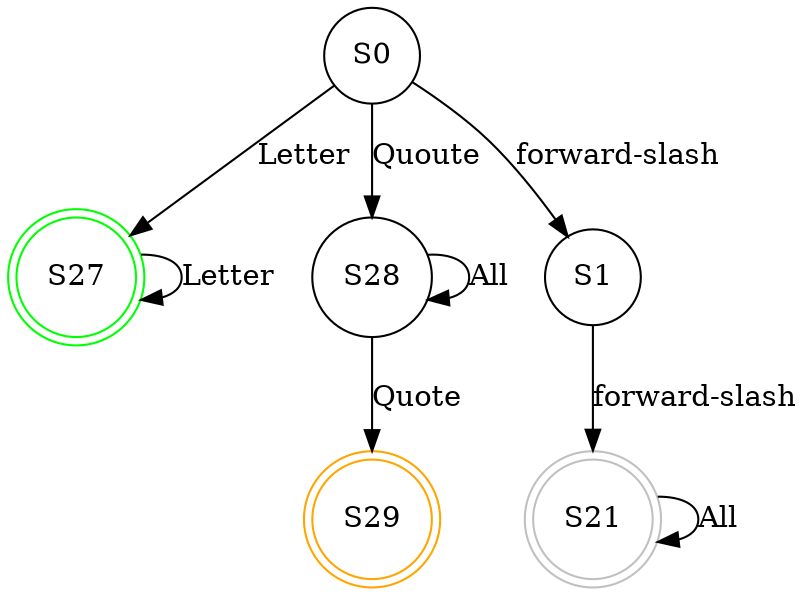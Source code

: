 digraph firstGraph{
node[shape=circle]S0 -> S27[label="Letter"];
S27->S27[label="Letter"];
S27[shape=doublecircle, color="green"]
S0 -> S28[label="Quoute"]
S28->S28[label="All"]
S28->S29[label="Quote"]
S29[shape=doublecircle, color="orange"]
S0-> S1[label="forward-slash"]
S1->S21[label="forward-slash"]
S21->S21[label="All"]
S21[shape=doublecircle, color="gray"]
}
